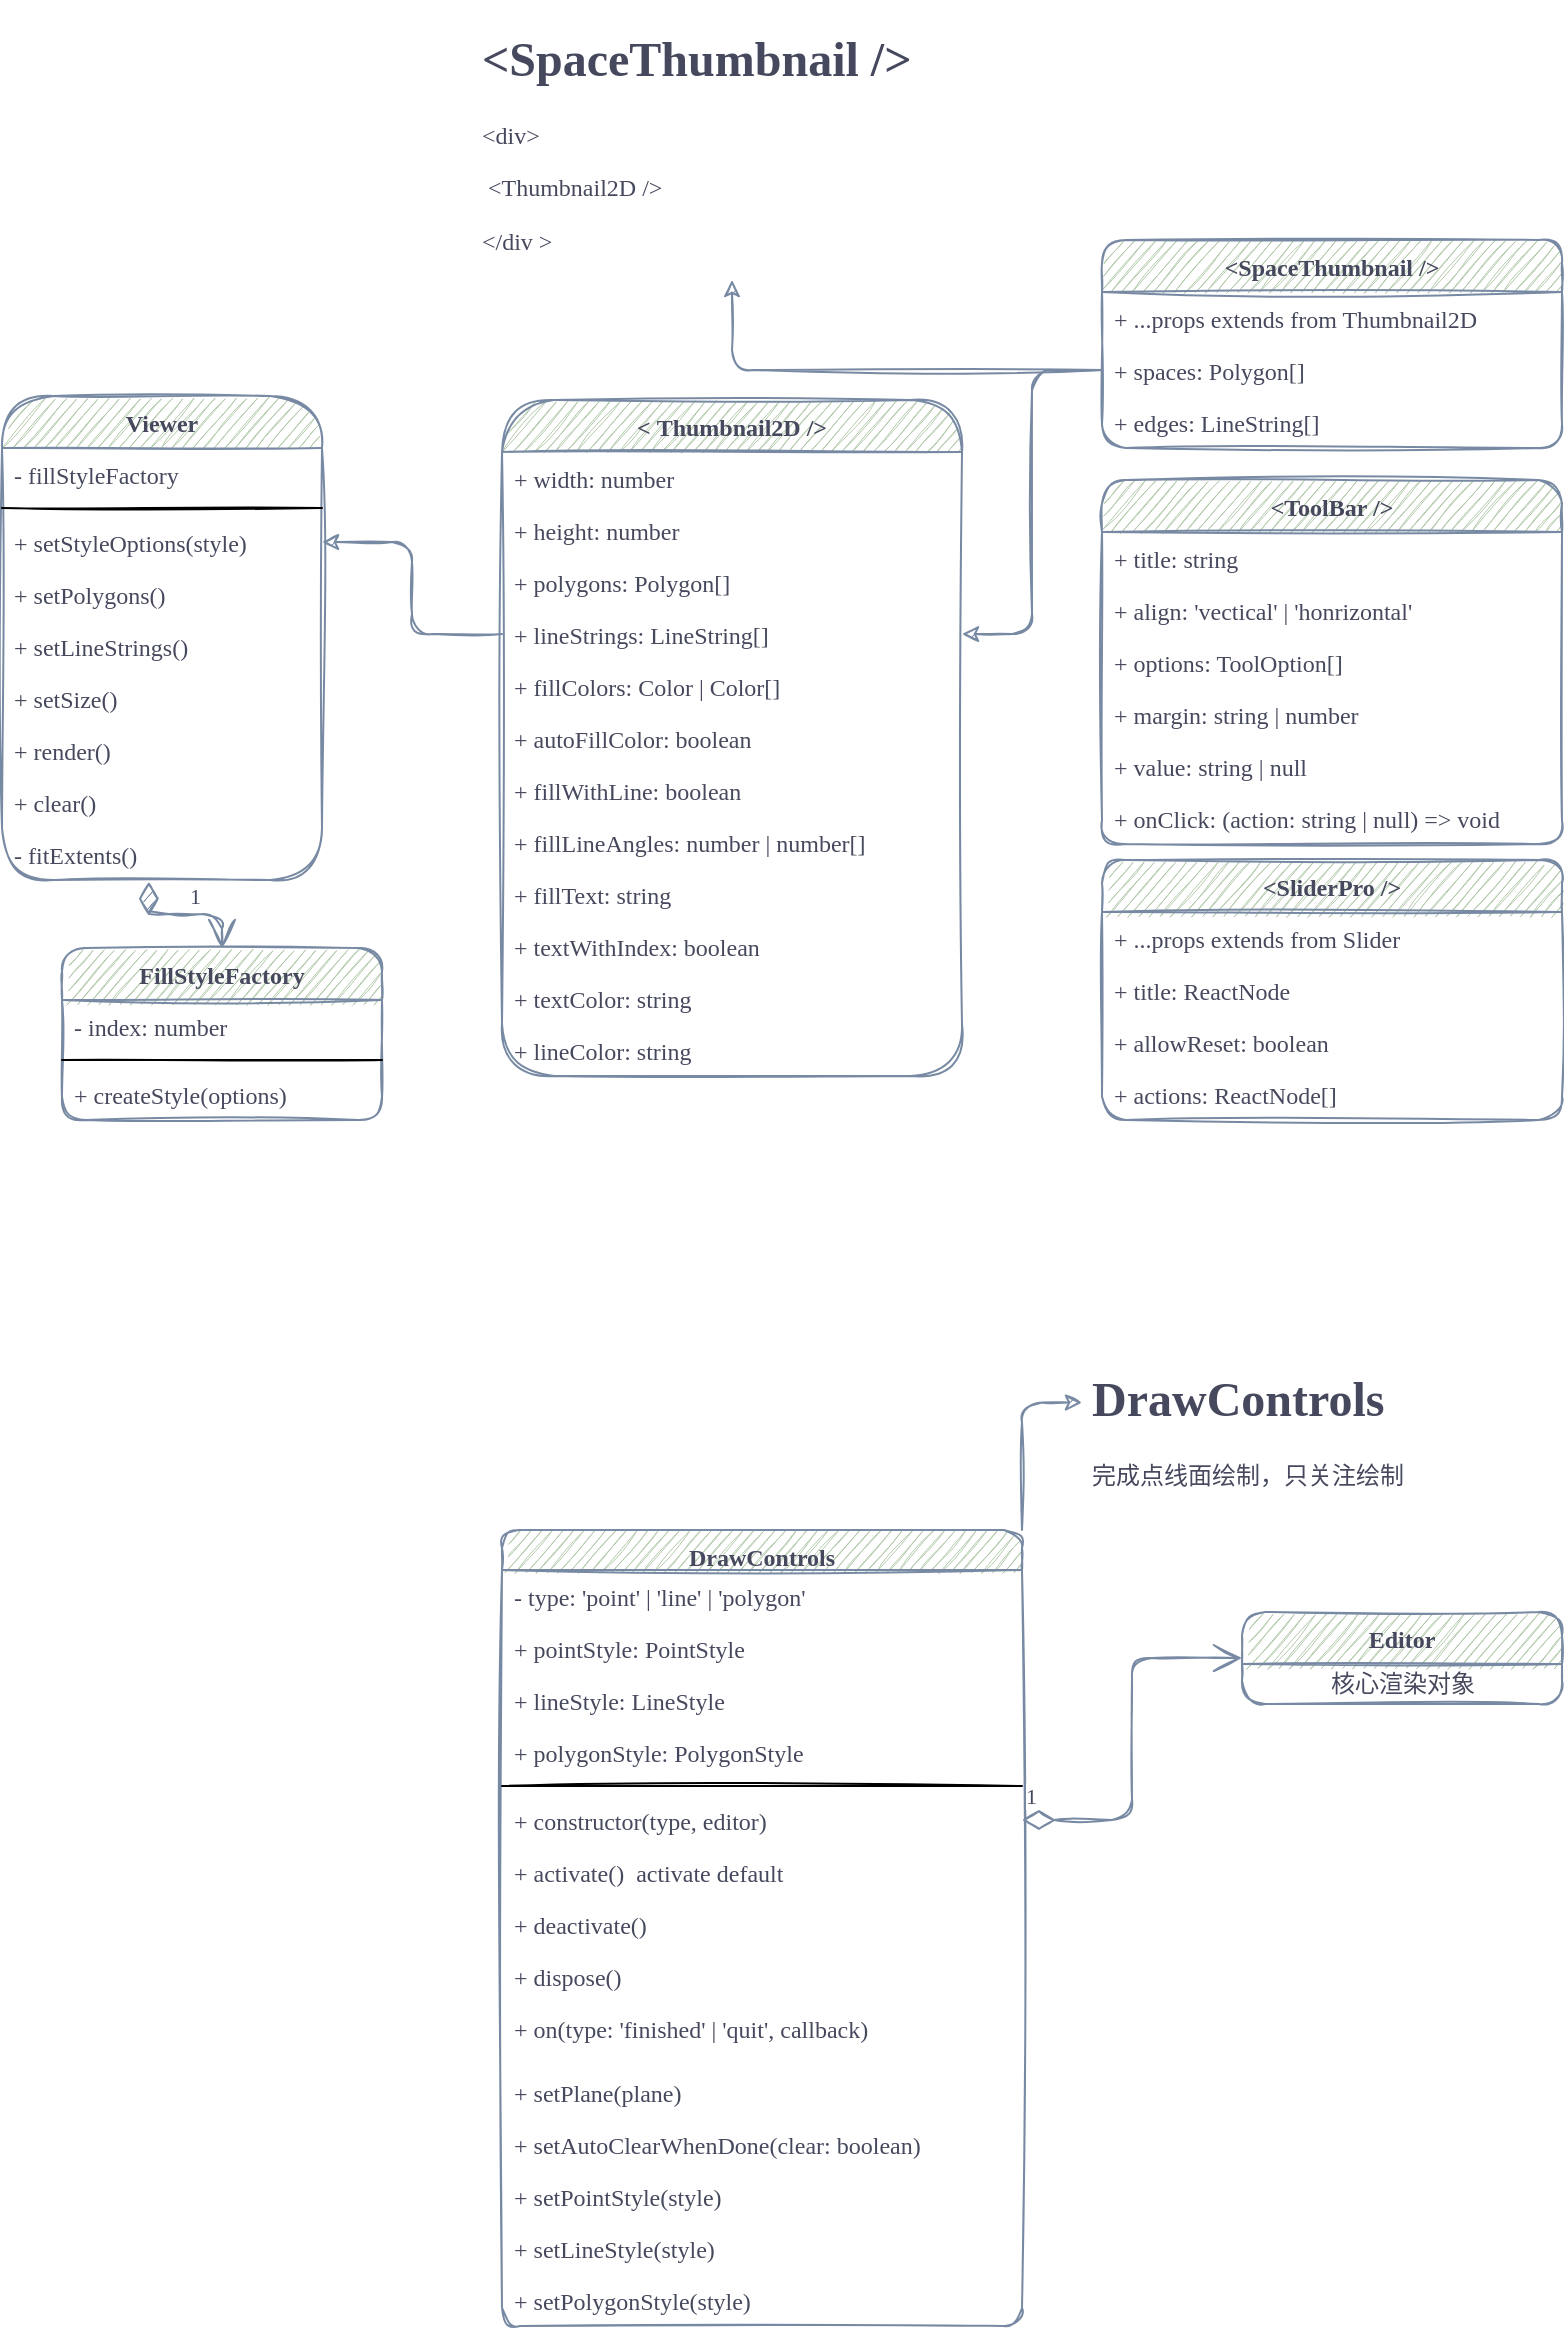 <mxfile version="15.7.3" type="github">
  <diagram id="C5RBs43oDa-KdzZeNtuy" name="Page-1">
    <mxGraphModel dx="4353" dy="2837" grid="1" gridSize="10" guides="1" tooltips="1" connect="1" arrows="1" fold="1" page="0" pageScale="1" pageWidth="827" pageHeight="1169" math="0" shadow="0">
      <root>
        <mxCell id="WIyWlLk6GJQsqaUBKTNV-0" />
        <mxCell id="WIyWlLk6GJQsqaUBKTNV-1" parent="WIyWlLk6GJQsqaUBKTNV-0" />
        <mxCell id="QNAEnEjefIIZLRpEwwWk-42" style="edgeStyle=orthogonalEdgeStyle;curved=0;rounded=1;sketch=1;orthogonalLoop=1;jettySize=auto;html=1;exitX=1;exitY=0;exitDx=0;exitDy=0;entryX=0;entryY=0.25;entryDx=0;entryDy=0;fontFamily=Comic Sans MS;fontColor=#46495D;strokeColor=#788AA3;fillColor=#B2C9AB;" edge="1" parent="WIyWlLk6GJQsqaUBKTNV-1" source="QNAEnEjefIIZLRpEwwWk-37" target="QNAEnEjefIIZLRpEwwWk-41">
          <mxGeometry relative="1" as="geometry" />
        </mxCell>
        <mxCell id="QNAEnEjefIIZLRpEwwWk-37" value="DrawControls" style="swimlane;fontStyle=1;align=center;verticalAlign=top;childLayout=stackLayout;horizontal=1;startSize=20;horizontalStack=0;resizeParent=1;resizeParentMax=0;resizeLast=0;collapsible=1;marginBottom=0;rounded=1;sketch=1;fontFamily=Comic Sans MS;fontColor=#46495D;strokeColor=#788AA3;fillColor=#B2C9AB;" vertex="1" parent="WIyWlLk6GJQsqaUBKTNV-1">
          <mxGeometry x="-900" y="-35" width="260" height="398" as="geometry">
            <mxRectangle x="-420" y="-140" width="70" height="20" as="alternateBounds" />
          </mxGeometry>
        </mxCell>
        <mxCell id="QNAEnEjefIIZLRpEwwWk-38" value="- type: &#39;point&#39; | &#39;line&#39; | &#39;polygon&#39;" style="text;strokeColor=none;fillColor=none;align=left;verticalAlign=top;spacingLeft=4;spacingRight=4;overflow=hidden;rotatable=0;points=[[0,0.5],[1,0.5]];portConstraint=eastwest;rounded=1;sketch=1;fontFamily=Comic Sans MS;fontColor=#46495D;" vertex="1" parent="QNAEnEjefIIZLRpEwwWk-37">
          <mxGeometry y="20" width="260" height="26" as="geometry" />
        </mxCell>
        <mxCell id="QNAEnEjefIIZLRpEwwWk-99" value="+ pointStyle: PointStyle" style="text;strokeColor=none;fillColor=none;align=left;verticalAlign=top;spacingLeft=4;spacingRight=4;overflow=hidden;rotatable=0;points=[[0,0.5],[1,0.5]];portConstraint=eastwest;rounded=1;sketch=1;fontFamily=Comic Sans MS;fontColor=#46495D;" vertex="1" parent="QNAEnEjefIIZLRpEwwWk-37">
          <mxGeometry y="46" width="260" height="26" as="geometry" />
        </mxCell>
        <mxCell id="QNAEnEjefIIZLRpEwwWk-100" value="+ lineStyle: LineStyle" style="text;strokeColor=none;fillColor=none;align=left;verticalAlign=top;spacingLeft=4;spacingRight=4;overflow=hidden;rotatable=0;points=[[0,0.5],[1,0.5]];portConstraint=eastwest;rounded=1;sketch=1;fontFamily=Comic Sans MS;fontColor=#46495D;" vertex="1" parent="QNAEnEjefIIZLRpEwwWk-37">
          <mxGeometry y="72" width="260" height="26" as="geometry" />
        </mxCell>
        <mxCell id="QNAEnEjefIIZLRpEwwWk-101" value="+ polygonStyle: PolygonStyle" style="text;strokeColor=none;fillColor=none;align=left;verticalAlign=top;spacingLeft=4;spacingRight=4;overflow=hidden;rotatable=0;points=[[0,0.5],[1,0.5]];portConstraint=eastwest;rounded=1;sketch=1;fontFamily=Comic Sans MS;fontColor=#46495D;" vertex="1" parent="QNAEnEjefIIZLRpEwwWk-37">
          <mxGeometry y="98" width="260" height="26" as="geometry" />
        </mxCell>
        <mxCell id="QNAEnEjefIIZLRpEwwWk-39" value="" style="line;strokeWidth=1;fillColor=none;align=left;verticalAlign=middle;spacingTop=-1;spacingLeft=3;spacingRight=3;rotatable=0;labelPosition=right;points=[];portConstraint=eastwest;rounded=1;sketch=1;fontFamily=Comic Sans MS;fontColor=#46495D;" vertex="1" parent="QNAEnEjefIIZLRpEwwWk-37">
          <mxGeometry y="124" width="260" height="8" as="geometry" />
        </mxCell>
        <mxCell id="QNAEnEjefIIZLRpEwwWk-48" value="+ constructor(type, editor)" style="text;strokeColor=none;fillColor=none;align=left;verticalAlign=top;spacingLeft=4;spacingRight=4;overflow=hidden;rotatable=0;points=[[0,0.5],[1,0.5]];portConstraint=eastwest;rounded=1;sketch=1;fontFamily=Comic Sans MS;fontColor=#46495D;" vertex="1" parent="QNAEnEjefIIZLRpEwwWk-37">
          <mxGeometry y="132" width="260" height="26" as="geometry" />
        </mxCell>
        <mxCell id="QNAEnEjefIIZLRpEwwWk-40" value="+ activate()  activate default" style="text;strokeColor=none;fillColor=none;align=left;verticalAlign=top;spacingLeft=4;spacingRight=4;overflow=hidden;rotatable=0;points=[[0,0.5],[1,0.5]];portConstraint=eastwest;rounded=1;sketch=1;fontFamily=Comic Sans MS;fontColor=#46495D;" vertex="1" parent="QNAEnEjefIIZLRpEwwWk-37">
          <mxGeometry y="158" width="260" height="26" as="geometry" />
        </mxCell>
        <mxCell id="QNAEnEjefIIZLRpEwwWk-45" value="+ deactivate()" style="text;strokeColor=none;fillColor=none;align=left;verticalAlign=top;spacingLeft=4;spacingRight=4;overflow=hidden;rotatable=0;points=[[0,0.5],[1,0.5]];portConstraint=eastwest;rounded=1;sketch=1;fontFamily=Comic Sans MS;fontColor=#46495D;" vertex="1" parent="QNAEnEjefIIZLRpEwwWk-37">
          <mxGeometry y="184" width="260" height="26" as="geometry" />
        </mxCell>
        <mxCell id="QNAEnEjefIIZLRpEwwWk-47" value="+ dispose()" style="text;strokeColor=none;fillColor=none;align=left;verticalAlign=top;spacingLeft=4;spacingRight=4;overflow=hidden;rotatable=0;points=[[0,0.5],[1,0.5]];portConstraint=eastwest;rounded=1;sketch=1;fontFamily=Comic Sans MS;fontColor=#46495D;" vertex="1" parent="QNAEnEjefIIZLRpEwwWk-37">
          <mxGeometry y="210" width="260" height="26" as="geometry" />
        </mxCell>
        <mxCell id="QNAEnEjefIIZLRpEwwWk-46" value="+ on(type: &#39;finished&#39; | &#39;quit&#39;, callback)" style="text;strokeColor=none;fillColor=none;align=left;verticalAlign=top;spacingLeft=4;spacingRight=4;overflow=hidden;rotatable=0;points=[[0,0.5],[1,0.5]];portConstraint=eastwest;rounded=1;sketch=1;fontFamily=Comic Sans MS;fontColor=#46495D;" vertex="1" parent="QNAEnEjefIIZLRpEwwWk-37">
          <mxGeometry y="236" width="260" height="32" as="geometry" />
        </mxCell>
        <mxCell id="QNAEnEjefIIZLRpEwwWk-92" value="+ setPlane(plane)" style="text;strokeColor=none;fillColor=none;align=left;verticalAlign=top;spacingLeft=4;spacingRight=4;overflow=hidden;rotatable=0;points=[[0,0.5],[1,0.5]];portConstraint=eastwest;rounded=1;sketch=1;fontFamily=Comic Sans MS;fontColor=#46495D;" vertex="1" parent="QNAEnEjefIIZLRpEwwWk-37">
          <mxGeometry y="268" width="260" height="26" as="geometry" />
        </mxCell>
        <mxCell id="QNAEnEjefIIZLRpEwwWk-88" value="+ setAutoClearWhenDone(clear: boolean)" style="text;strokeColor=none;fillColor=none;align=left;verticalAlign=top;spacingLeft=4;spacingRight=4;overflow=hidden;rotatable=0;points=[[0,0.5],[1,0.5]];portConstraint=eastwest;rounded=1;sketch=1;fontFamily=Comic Sans MS;fontColor=#46495D;" vertex="1" parent="QNAEnEjefIIZLRpEwwWk-37">
          <mxGeometry y="294" width="260" height="26" as="geometry" />
        </mxCell>
        <mxCell id="QNAEnEjefIIZLRpEwwWk-89" value="+ setPointStyle(style)" style="text;strokeColor=none;fillColor=none;align=left;verticalAlign=top;spacingLeft=4;spacingRight=4;overflow=hidden;rotatable=0;points=[[0,0.5],[1,0.5]];portConstraint=eastwest;rounded=1;sketch=1;fontFamily=Comic Sans MS;fontColor=#46495D;" vertex="1" parent="QNAEnEjefIIZLRpEwwWk-37">
          <mxGeometry y="320" width="260" height="26" as="geometry" />
        </mxCell>
        <mxCell id="QNAEnEjefIIZLRpEwwWk-90" value="+ setLineStyle(style)" style="text;strokeColor=none;fillColor=none;align=left;verticalAlign=top;spacingLeft=4;spacingRight=4;overflow=hidden;rotatable=0;points=[[0,0.5],[1,0.5]];portConstraint=eastwest;rounded=1;sketch=1;fontFamily=Comic Sans MS;fontColor=#46495D;" vertex="1" parent="QNAEnEjefIIZLRpEwwWk-37">
          <mxGeometry y="346" width="260" height="26" as="geometry" />
        </mxCell>
        <mxCell id="QNAEnEjefIIZLRpEwwWk-91" value="+ setPolygonStyle(style)" style="text;strokeColor=none;fillColor=none;align=left;verticalAlign=top;spacingLeft=4;spacingRight=4;overflow=hidden;rotatable=0;points=[[0,0.5],[1,0.5]];portConstraint=eastwest;rounded=1;sketch=1;fontFamily=Comic Sans MS;fontColor=#46495D;" vertex="1" parent="QNAEnEjefIIZLRpEwwWk-37">
          <mxGeometry y="372" width="260" height="26" as="geometry" />
        </mxCell>
        <mxCell id="QNAEnEjefIIZLRpEwwWk-41" value="&lt;h1&gt;DrawControls&lt;/h1&gt;&lt;p&gt;完成点线面绘制，只关注绘制&lt;/p&gt;" style="text;html=1;strokeColor=none;fillColor=none;spacing=5;spacingTop=-20;whiteSpace=wrap;overflow=hidden;rounded=0;sketch=1;fontFamily=Comic Sans MS;fontColor=#46495D;" vertex="1" parent="WIyWlLk6GJQsqaUBKTNV-1">
          <mxGeometry x="-610" y="-120" width="180" height="85" as="geometry" />
        </mxCell>
        <mxCell id="QNAEnEjefIIZLRpEwwWk-51" value="&lt;h1&gt;&amp;lt;SpaceThumbnail /&amp;gt;&lt;/h1&gt;&lt;p&gt;&lt;span&gt;&amp;lt;div&amp;gt;&lt;/span&gt;&lt;br&gt;&lt;/p&gt;&lt;p&gt;&lt;span&gt;	&lt;/span&gt;&lt;span style=&quot;white-space: pre&quot;&gt;	&lt;/span&gt;&amp;lt;Thumbnail2D /&amp;gt;&lt;br&gt;&lt;/p&gt;&lt;p&gt;&amp;lt;/div &amp;gt;&lt;/p&gt;" style="text;html=1;strokeColor=none;fillColor=none;spacing=5;spacingTop=-20;whiteSpace=wrap;overflow=hidden;rounded=0;sketch=1;fontFamily=Comic Sans MS;fontColor=#46495D;" vertex="1" parent="WIyWlLk6GJQsqaUBKTNV-1">
          <mxGeometry x="-915" y="-790" width="260" height="130" as="geometry" />
        </mxCell>
        <mxCell id="QNAEnEjefIIZLRpEwwWk-57" value="&lt;SpaceThumbnail /&gt;" style="swimlane;fontStyle=1;align=center;verticalAlign=top;childLayout=stackLayout;horizontal=1;startSize=26;horizontalStack=0;resizeParent=1;resizeParentMax=0;resizeLast=0;collapsible=1;marginBottom=0;rounded=1;sketch=1;fontFamily=Comic Sans MS;fontColor=#46495D;strokeColor=#788AA3;fillColor=#B2C9AB;" vertex="1" parent="WIyWlLk6GJQsqaUBKTNV-1">
          <mxGeometry x="-600" y="-680" width="230" height="104" as="geometry" />
        </mxCell>
        <mxCell id="QNAEnEjefIIZLRpEwwWk-144" value="+ ...props extends from Thumbnail2D" style="text;strokeColor=none;fillColor=none;align=left;verticalAlign=top;spacingLeft=4;spacingRight=4;overflow=hidden;rotatable=0;points=[[0,0.5],[1,0.5]];portConstraint=eastwest;rounded=1;sketch=1;fontFamily=Comic Sans MS;fontColor=#46495D;" vertex="1" parent="QNAEnEjefIIZLRpEwwWk-57">
          <mxGeometry y="26" width="230" height="26" as="geometry" />
        </mxCell>
        <mxCell id="QNAEnEjefIIZLRpEwwWk-58" value="+ spaces: Polygon[]" style="text;strokeColor=none;fillColor=none;align=left;verticalAlign=top;spacingLeft=4;spacingRight=4;overflow=hidden;rotatable=0;points=[[0,0.5],[1,0.5]];portConstraint=eastwest;rounded=1;sketch=1;fontFamily=Comic Sans MS;fontColor=#46495D;" vertex="1" parent="QNAEnEjefIIZLRpEwwWk-57">
          <mxGeometry y="52" width="230" height="26" as="geometry" />
        </mxCell>
        <mxCell id="QNAEnEjefIIZLRpEwwWk-61" value="+ edges: LineString[]" style="text;strokeColor=none;fillColor=none;align=left;verticalAlign=top;spacingLeft=4;spacingRight=4;overflow=hidden;rotatable=0;points=[[0,0.5],[1,0.5]];portConstraint=eastwest;rounded=1;sketch=1;fontFamily=Comic Sans MS;fontColor=#46495D;" vertex="1" parent="QNAEnEjefIIZLRpEwwWk-57">
          <mxGeometry y="78" width="230" height="26" as="geometry" />
        </mxCell>
        <mxCell id="QNAEnEjefIIZLRpEwwWk-62" value="&lt; Thumbnail2D /&gt;" style="swimlane;fontStyle=1;align=center;verticalAlign=top;childLayout=stackLayout;horizontal=1;startSize=26;horizontalStack=0;resizeParent=1;resizeParentMax=0;resizeLast=0;collapsible=1;marginBottom=0;rounded=1;sketch=1;fontFamily=Comic Sans MS;fontColor=#46495D;strokeColor=#788AA3;fillColor=#B2C9AB;arcSize=50;" vertex="1" parent="WIyWlLk6GJQsqaUBKTNV-1">
          <mxGeometry x="-900" y="-600" width="230" height="338" as="geometry">
            <mxRectangle x="-900" y="-600" width="140" height="26" as="alternateBounds" />
          </mxGeometry>
        </mxCell>
        <mxCell id="QNAEnEjefIIZLRpEwwWk-63" value="+ width: number" style="text;strokeColor=none;fillColor=none;align=left;verticalAlign=top;spacingLeft=4;spacingRight=4;overflow=hidden;rotatable=0;points=[[0,0.5],[1,0.5]];portConstraint=eastwest;rounded=1;sketch=1;fontFamily=Comic Sans MS;fontColor=#46495D;" vertex="1" parent="QNAEnEjefIIZLRpEwwWk-62">
          <mxGeometry y="26" width="230" height="26" as="geometry" />
        </mxCell>
        <mxCell id="QNAEnEjefIIZLRpEwwWk-64" value="+ height: number" style="text;strokeColor=none;fillColor=none;align=left;verticalAlign=top;spacingLeft=4;spacingRight=4;overflow=hidden;rotatable=0;points=[[0,0.5],[1,0.5]];portConstraint=eastwest;rounded=1;sketch=1;fontFamily=Comic Sans MS;fontColor=#46495D;" vertex="1" parent="QNAEnEjefIIZLRpEwwWk-62">
          <mxGeometry y="52" width="230" height="26" as="geometry" />
        </mxCell>
        <mxCell id="QNAEnEjefIIZLRpEwwWk-66" value="+ polygons: Polygon[]" style="text;strokeColor=none;fillColor=none;align=left;verticalAlign=top;spacingLeft=4;spacingRight=4;overflow=hidden;rotatable=0;points=[[0,0.5],[1,0.5]];portConstraint=eastwest;rounded=1;sketch=1;fontFamily=Comic Sans MS;fontColor=#46495D;" vertex="1" parent="QNAEnEjefIIZLRpEwwWk-62">
          <mxGeometry y="78" width="230" height="26" as="geometry" />
        </mxCell>
        <mxCell id="QNAEnEjefIIZLRpEwwWk-68" value="+ lineStrings: LineString[] " style="text;strokeColor=none;fillColor=none;align=left;verticalAlign=top;spacingLeft=4;spacingRight=4;overflow=hidden;rotatable=0;points=[[0,0.5],[1,0.5]];portConstraint=eastwest;rounded=1;sketch=1;fontFamily=Comic Sans MS;fontColor=#46495D;" vertex="1" parent="QNAEnEjefIIZLRpEwwWk-62">
          <mxGeometry y="104" width="230" height="26" as="geometry" />
        </mxCell>
        <mxCell id="QNAEnEjefIIZLRpEwwWk-67" value="+ fillColors: Color | Color[]" style="text;strokeColor=none;fillColor=none;align=left;verticalAlign=top;spacingLeft=4;spacingRight=4;overflow=hidden;rotatable=0;points=[[0,0.5],[1,0.5]];portConstraint=eastwest;rounded=1;sketch=1;fontFamily=Comic Sans MS;fontColor=#46495D;" vertex="1" parent="QNAEnEjefIIZLRpEwwWk-62">
          <mxGeometry y="130" width="230" height="26" as="geometry" />
        </mxCell>
        <mxCell id="QNAEnEjefIIZLRpEwwWk-69" value="+ autoFillColor: boolean" style="text;strokeColor=none;fillColor=none;align=left;verticalAlign=top;spacingLeft=4;spacingRight=4;overflow=hidden;rotatable=0;points=[[0,0.5],[1,0.5]];portConstraint=eastwest;rounded=1;sketch=1;fontFamily=Comic Sans MS;fontColor=#46495D;" vertex="1" parent="QNAEnEjefIIZLRpEwwWk-62">
          <mxGeometry y="156" width="230" height="26" as="geometry" />
        </mxCell>
        <mxCell id="QNAEnEjefIIZLRpEwwWk-70" value="+ fillWithLine: boolean" style="text;strokeColor=none;fillColor=none;align=left;verticalAlign=top;spacingLeft=4;spacingRight=4;overflow=hidden;rotatable=0;points=[[0,0.5],[1,0.5]];portConstraint=eastwest;rounded=1;sketch=1;fontFamily=Comic Sans MS;fontColor=#46495D;" vertex="1" parent="QNAEnEjefIIZLRpEwwWk-62">
          <mxGeometry y="182" width="230" height="26" as="geometry" />
        </mxCell>
        <mxCell id="QNAEnEjefIIZLRpEwwWk-71" value="+ fillLineAngles: number | number[]" style="text;strokeColor=none;fillColor=none;align=left;verticalAlign=top;spacingLeft=4;spacingRight=4;overflow=hidden;rotatable=0;points=[[0,0.5],[1,0.5]];portConstraint=eastwest;rounded=1;sketch=1;fontFamily=Comic Sans MS;fontColor=#46495D;" vertex="1" parent="QNAEnEjefIIZLRpEwwWk-62">
          <mxGeometry y="208" width="230" height="26" as="geometry" />
        </mxCell>
        <mxCell id="QNAEnEjefIIZLRpEwwWk-78" value="+ fillText: string" style="text;strokeColor=none;fillColor=none;align=left;verticalAlign=top;spacingLeft=4;spacingRight=4;overflow=hidden;rotatable=0;points=[[0,0.5],[1,0.5]];portConstraint=eastwest;rounded=1;sketch=1;fontFamily=Comic Sans MS;fontColor=#46495D;" vertex="1" parent="QNAEnEjefIIZLRpEwwWk-62">
          <mxGeometry y="234" width="230" height="26" as="geometry" />
        </mxCell>
        <mxCell id="QNAEnEjefIIZLRpEwwWk-79" value="+ textWithIndex: boolean" style="text;strokeColor=none;fillColor=none;align=left;verticalAlign=top;spacingLeft=4;spacingRight=4;overflow=hidden;rotatable=0;points=[[0,0.5],[1,0.5]];portConstraint=eastwest;rounded=1;sketch=1;fontFamily=Comic Sans MS;fontColor=#46495D;" vertex="1" parent="QNAEnEjefIIZLRpEwwWk-62">
          <mxGeometry y="260" width="230" height="26" as="geometry" />
        </mxCell>
        <mxCell id="QNAEnEjefIIZLRpEwwWk-142" value="+ textColor: string" style="text;strokeColor=none;fillColor=none;align=left;verticalAlign=top;spacingLeft=4;spacingRight=4;overflow=hidden;rotatable=0;points=[[0,0.5],[1,0.5]];portConstraint=eastwest;rounded=1;sketch=1;fontFamily=Comic Sans MS;fontColor=#46495D;" vertex="1" parent="QNAEnEjefIIZLRpEwwWk-62">
          <mxGeometry y="286" width="230" height="26" as="geometry" />
        </mxCell>
        <mxCell id="QNAEnEjefIIZLRpEwwWk-143" value="+ lineColor: string" style="text;strokeColor=none;fillColor=none;align=left;verticalAlign=top;spacingLeft=4;spacingRight=4;overflow=hidden;rotatable=0;points=[[0,0.5],[1,0.5]];portConstraint=eastwest;rounded=1;sketch=1;fontFamily=Comic Sans MS;fontColor=#46495D;" vertex="1" parent="QNAEnEjefIIZLRpEwwWk-62">
          <mxGeometry y="312" width="230" height="26" as="geometry" />
        </mxCell>
        <mxCell id="QNAEnEjefIIZLRpEwwWk-73" style="edgeStyle=orthogonalEdgeStyle;curved=0;rounded=1;sketch=1;orthogonalLoop=1;jettySize=auto;html=1;exitX=0;exitY=0.5;exitDx=0;exitDy=0;entryX=0.5;entryY=1;entryDx=0;entryDy=0;fontFamily=Comic Sans MS;fontColor=#46495D;strokeColor=#788AA3;fillColor=#B2C9AB;" edge="1" parent="WIyWlLk6GJQsqaUBKTNV-1" source="QNAEnEjefIIZLRpEwwWk-58" target="QNAEnEjefIIZLRpEwwWk-51">
          <mxGeometry relative="1" as="geometry" />
        </mxCell>
        <mxCell id="QNAEnEjefIIZLRpEwwWk-74" style="edgeStyle=orthogonalEdgeStyle;curved=0;rounded=1;sketch=1;orthogonalLoop=1;jettySize=auto;html=1;exitX=0;exitY=0.5;exitDx=0;exitDy=0;entryX=1;entryY=0.5;entryDx=0;entryDy=0;fontFamily=Comic Sans MS;fontColor=#46495D;strokeColor=#788AA3;fillColor=#B2C9AB;" edge="1" parent="WIyWlLk6GJQsqaUBKTNV-1" source="QNAEnEjefIIZLRpEwwWk-58" target="QNAEnEjefIIZLRpEwwWk-68">
          <mxGeometry relative="1" as="geometry" />
        </mxCell>
        <mxCell id="QNAEnEjefIIZLRpEwwWk-75" value="&lt;ToolBar /&gt;" style="swimlane;fontStyle=1;align=center;verticalAlign=top;childLayout=stackLayout;horizontal=1;startSize=26;horizontalStack=0;resizeParent=1;resizeParentMax=0;resizeLast=0;collapsible=1;marginBottom=0;rounded=1;sketch=1;fontFamily=Comic Sans MS;fontColor=#46495D;strokeColor=#788AA3;fillColor=#B2C9AB;" vertex="1" parent="WIyWlLk6GJQsqaUBKTNV-1">
          <mxGeometry x="-600" y="-560" width="230" height="182" as="geometry" />
        </mxCell>
        <mxCell id="QNAEnEjefIIZLRpEwwWk-76" value="+ title: string" style="text;strokeColor=none;fillColor=none;align=left;verticalAlign=top;spacingLeft=4;spacingRight=4;overflow=hidden;rotatable=0;points=[[0,0.5],[1,0.5]];portConstraint=eastwest;rounded=1;sketch=1;fontFamily=Comic Sans MS;fontColor=#46495D;" vertex="1" parent="QNAEnEjefIIZLRpEwwWk-75">
          <mxGeometry y="26" width="230" height="26" as="geometry" />
        </mxCell>
        <mxCell id="QNAEnEjefIIZLRpEwwWk-77" value="+ align: &#39;vectical&#39; | &#39;honrizontal&#39;" style="text;strokeColor=none;fillColor=none;align=left;verticalAlign=top;spacingLeft=4;spacingRight=4;overflow=hidden;rotatable=0;points=[[0,0.5],[1,0.5]];portConstraint=eastwest;rounded=1;sketch=1;fontFamily=Comic Sans MS;fontColor=#46495D;" vertex="1" parent="QNAEnEjefIIZLRpEwwWk-75">
          <mxGeometry y="52" width="230" height="26" as="geometry" />
        </mxCell>
        <mxCell id="QNAEnEjefIIZLRpEwwWk-80" value="+ options: ToolOption[]" style="text;strokeColor=none;fillColor=none;align=left;verticalAlign=top;spacingLeft=4;spacingRight=4;overflow=hidden;rotatable=0;points=[[0,0.5],[1,0.5]];portConstraint=eastwest;rounded=1;sketch=1;fontFamily=Comic Sans MS;fontColor=#46495D;" vertex="1" parent="QNAEnEjefIIZLRpEwwWk-75">
          <mxGeometry y="78" width="230" height="26" as="geometry" />
        </mxCell>
        <mxCell id="QNAEnEjefIIZLRpEwwWk-85" value="+ margin: string | number" style="text;strokeColor=none;fillColor=none;align=left;verticalAlign=top;spacingLeft=4;spacingRight=4;overflow=hidden;rotatable=0;points=[[0,0.5],[1,0.5]];portConstraint=eastwest;rounded=1;sketch=1;fontFamily=Comic Sans MS;fontColor=#46495D;" vertex="1" parent="QNAEnEjefIIZLRpEwwWk-75">
          <mxGeometry y="104" width="230" height="26" as="geometry" />
        </mxCell>
        <mxCell id="QNAEnEjefIIZLRpEwwWk-146" value="+ value: string | null" style="text;strokeColor=none;fillColor=none;align=left;verticalAlign=top;spacingLeft=4;spacingRight=4;overflow=hidden;rotatable=0;points=[[0,0.5],[1,0.5]];portConstraint=eastwest;rounded=1;sketch=1;fontFamily=Comic Sans MS;fontColor=#46495D;" vertex="1" parent="QNAEnEjefIIZLRpEwwWk-75">
          <mxGeometry y="130" width="230" height="26" as="geometry" />
        </mxCell>
        <mxCell id="QNAEnEjefIIZLRpEwwWk-86" value="+ onClick: (action: string | null) =&gt; void" style="text;strokeColor=none;fillColor=none;align=left;verticalAlign=top;spacingLeft=4;spacingRight=4;overflow=hidden;rotatable=0;points=[[0,0.5],[1,0.5]];portConstraint=eastwest;rounded=1;sketch=1;fontFamily=Comic Sans MS;fontColor=#46495D;" vertex="1" parent="QNAEnEjefIIZLRpEwwWk-75">
          <mxGeometry y="156" width="230" height="26" as="geometry" />
        </mxCell>
        <mxCell id="QNAEnEjefIIZLRpEwwWk-81" value="&lt;SliderPro /&gt;" style="swimlane;fontStyle=1;align=center;verticalAlign=top;childLayout=stackLayout;horizontal=1;startSize=26;horizontalStack=0;resizeParent=1;resizeParentMax=0;resizeLast=0;collapsible=1;marginBottom=0;rounded=1;sketch=1;fontFamily=Comic Sans MS;fontColor=#46495D;strokeColor=#788AA3;fillColor=#B2C9AB;" vertex="1" parent="WIyWlLk6GJQsqaUBKTNV-1">
          <mxGeometry x="-600" y="-370" width="230" height="130" as="geometry" />
        </mxCell>
        <mxCell id="QNAEnEjefIIZLRpEwwWk-82" value="+ ...props extends from Slider" style="text;strokeColor=none;fillColor=none;align=left;verticalAlign=top;spacingLeft=4;spacingRight=4;overflow=hidden;rotatable=0;points=[[0,0.5],[1,0.5]];portConstraint=eastwest;rounded=1;sketch=1;fontFamily=Comic Sans MS;fontColor=#46495D;" vertex="1" parent="QNAEnEjefIIZLRpEwwWk-81">
          <mxGeometry y="26" width="230" height="26" as="geometry" />
        </mxCell>
        <mxCell id="QNAEnEjefIIZLRpEwwWk-83" value="+ title: ReactNode" style="text;strokeColor=none;fillColor=none;align=left;verticalAlign=top;spacingLeft=4;spacingRight=4;overflow=hidden;rotatable=0;points=[[0,0.5],[1,0.5]];portConstraint=eastwest;rounded=1;sketch=1;fontFamily=Comic Sans MS;fontColor=#46495D;" vertex="1" parent="QNAEnEjefIIZLRpEwwWk-81">
          <mxGeometry y="52" width="230" height="26" as="geometry" />
        </mxCell>
        <mxCell id="QNAEnEjefIIZLRpEwwWk-84" value="+ allowReset: boolean" style="text;strokeColor=none;fillColor=none;align=left;verticalAlign=top;spacingLeft=4;spacingRight=4;overflow=hidden;rotatable=0;points=[[0,0.5],[1,0.5]];portConstraint=eastwest;rounded=1;sketch=1;fontFamily=Comic Sans MS;fontColor=#46495D;" vertex="1" parent="QNAEnEjefIIZLRpEwwWk-81">
          <mxGeometry y="78" width="230" height="26" as="geometry" />
        </mxCell>
        <mxCell id="QNAEnEjefIIZLRpEwwWk-87" value="+ actions: ReactNode[]" style="text;strokeColor=none;fillColor=none;align=left;verticalAlign=top;spacingLeft=4;spacingRight=4;overflow=hidden;rotatable=0;points=[[0,0.5],[1,0.5]];portConstraint=eastwest;rounded=1;sketch=1;fontFamily=Comic Sans MS;fontColor=#46495D;" vertex="1" parent="QNAEnEjefIIZLRpEwwWk-81">
          <mxGeometry y="104" width="230" height="26" as="geometry" />
        </mxCell>
        <mxCell id="QNAEnEjefIIZLRpEwwWk-93" value="1" style="endArrow=open;html=1;endSize=12;startArrow=diamondThin;startSize=14;startFill=0;edgeStyle=orthogonalEdgeStyle;align=left;verticalAlign=bottom;rounded=1;sketch=1;fontFamily=Comic Sans MS;fontColor=#46495D;strokeColor=#788AA3;fillColor=#B2C9AB;curved=0;exitX=1;exitY=0.5;exitDx=0;exitDy=0;entryX=0;entryY=0.5;entryDx=0;entryDy=0;" edge="1" parent="WIyWlLk6GJQsqaUBKTNV-1" source="QNAEnEjefIIZLRpEwwWk-48" target="QNAEnEjefIIZLRpEwwWk-94">
          <mxGeometry x="-1" y="3" relative="1" as="geometry">
            <mxPoint x="-570" y="20" as="sourcePoint" />
            <mxPoint x="-403.04" y="21.998" as="targetPoint" />
          </mxGeometry>
        </mxCell>
        <mxCell id="QNAEnEjefIIZLRpEwwWk-94" value="Editor" style="swimlane;fontStyle=1;align=center;verticalAlign=top;childLayout=stackLayout;horizontal=1;startSize=26;horizontalStack=0;resizeParent=1;resizeParentMax=0;resizeLast=0;collapsible=1;marginBottom=0;rounded=1;sketch=1;fontFamily=Comic Sans MS;fontColor=#46495D;strokeColor=#788AA3;fillColor=#B2C9AB;" vertex="1" parent="WIyWlLk6GJQsqaUBKTNV-1">
          <mxGeometry x="-530" y="6" width="160" height="46" as="geometry" />
        </mxCell>
        <mxCell id="QNAEnEjefIIZLRpEwwWk-98" value="核心渲染对象" style="text;html=1;align=center;verticalAlign=middle;resizable=0;points=[];autosize=1;strokeColor=none;fillColor=none;fontFamily=Comic Sans MS;fontColor=#46495D;" vertex="1" parent="QNAEnEjefIIZLRpEwwWk-94">
          <mxGeometry y="26" width="160" height="20" as="geometry" />
        </mxCell>
        <mxCell id="QNAEnEjefIIZLRpEwwWk-121" value="Viewer" style="swimlane;fontStyle=1;align=center;verticalAlign=top;childLayout=stackLayout;horizontal=1;startSize=26;horizontalStack=0;resizeParent=1;resizeParentMax=0;resizeLast=0;collapsible=1;marginBottom=0;rounded=1;sketch=1;fontFamily=Comic Sans MS;fontColor=#46495D;strokeColor=#788AA3;fillColor=#B2C9AB;arcSize=50;" vertex="1" parent="WIyWlLk6GJQsqaUBKTNV-1">
          <mxGeometry x="-1150" y="-602" width="160" height="242" as="geometry" />
        </mxCell>
        <mxCell id="QNAEnEjefIIZLRpEwwWk-122" value="- fillStyleFactory" style="text;strokeColor=none;fillColor=none;align=left;verticalAlign=top;spacingLeft=4;spacingRight=4;overflow=hidden;rotatable=0;points=[[0,0.5],[1,0.5]];portConstraint=eastwest;rounded=1;sketch=1;fontFamily=Comic Sans MS;fontColor=#46495D;" vertex="1" parent="QNAEnEjefIIZLRpEwwWk-121">
          <mxGeometry y="26" width="160" height="26" as="geometry" />
        </mxCell>
        <mxCell id="QNAEnEjefIIZLRpEwwWk-123" value="" style="line;strokeWidth=1;fillColor=none;align=left;verticalAlign=middle;spacingTop=-1;spacingLeft=3;spacingRight=3;rotatable=0;labelPosition=right;points=[];portConstraint=eastwest;rounded=1;sketch=1;fontFamily=Comic Sans MS;fontColor=#46495D;" vertex="1" parent="QNAEnEjefIIZLRpEwwWk-121">
          <mxGeometry y="52" width="160" height="8" as="geometry" />
        </mxCell>
        <mxCell id="QNAEnEjefIIZLRpEwwWk-124" value="+ setStyleOptions(style)" style="text;strokeColor=none;fillColor=none;align=left;verticalAlign=top;spacingLeft=4;spacingRight=4;overflow=hidden;rotatable=0;points=[[0,0.5],[1,0.5]];portConstraint=eastwest;rounded=1;sketch=1;fontFamily=Comic Sans MS;fontColor=#46495D;" vertex="1" parent="QNAEnEjefIIZLRpEwwWk-121">
          <mxGeometry y="60" width="160" height="26" as="geometry" />
        </mxCell>
        <mxCell id="QNAEnEjefIIZLRpEwwWk-129" value="+ setPolygons()" style="text;strokeColor=none;fillColor=none;align=left;verticalAlign=top;spacingLeft=4;spacingRight=4;overflow=hidden;rotatable=0;points=[[0,0.5],[1,0.5]];portConstraint=eastwest;rounded=1;sketch=1;fontFamily=Comic Sans MS;fontColor=#46495D;" vertex="1" parent="QNAEnEjefIIZLRpEwwWk-121">
          <mxGeometry y="86" width="160" height="26" as="geometry" />
        </mxCell>
        <mxCell id="QNAEnEjefIIZLRpEwwWk-145" value="+ setLineStrings()" style="text;strokeColor=none;fillColor=none;align=left;verticalAlign=top;spacingLeft=4;spacingRight=4;overflow=hidden;rotatable=0;points=[[0,0.5],[1,0.5]];portConstraint=eastwest;rounded=1;sketch=1;fontFamily=Comic Sans MS;fontColor=#46495D;" vertex="1" parent="QNAEnEjefIIZLRpEwwWk-121">
          <mxGeometry y="112" width="160" height="26" as="geometry" />
        </mxCell>
        <mxCell id="QNAEnEjefIIZLRpEwwWk-130" value="+ setSize()" style="text;strokeColor=none;fillColor=none;align=left;verticalAlign=top;spacingLeft=4;spacingRight=4;overflow=hidden;rotatable=0;points=[[0,0.5],[1,0.5]];portConstraint=eastwest;rounded=1;sketch=1;fontFamily=Comic Sans MS;fontColor=#46495D;" vertex="1" parent="QNAEnEjefIIZLRpEwwWk-121">
          <mxGeometry y="138" width="160" height="26" as="geometry" />
        </mxCell>
        <mxCell id="QNAEnEjefIIZLRpEwwWk-131" value="+ render()" style="text;strokeColor=none;fillColor=none;align=left;verticalAlign=top;spacingLeft=4;spacingRight=4;overflow=hidden;rotatable=0;points=[[0,0.5],[1,0.5]];portConstraint=eastwest;rounded=1;sketch=1;fontFamily=Comic Sans MS;fontColor=#46495D;" vertex="1" parent="QNAEnEjefIIZLRpEwwWk-121">
          <mxGeometry y="164" width="160" height="26" as="geometry" />
        </mxCell>
        <mxCell id="QNAEnEjefIIZLRpEwwWk-132" value="+ clear()" style="text;strokeColor=none;fillColor=none;align=left;verticalAlign=top;spacingLeft=4;spacingRight=4;overflow=hidden;rotatable=0;points=[[0,0.5],[1,0.5]];portConstraint=eastwest;rounded=1;sketch=1;fontFamily=Comic Sans MS;fontColor=#46495D;" vertex="1" parent="QNAEnEjefIIZLRpEwwWk-121">
          <mxGeometry y="190" width="160" height="26" as="geometry" />
        </mxCell>
        <mxCell id="QNAEnEjefIIZLRpEwwWk-133" value="- fitExtents()" style="text;strokeColor=none;fillColor=none;align=left;verticalAlign=top;spacingLeft=4;spacingRight=4;overflow=hidden;rotatable=0;points=[[0,0.5],[1,0.5]];portConstraint=eastwest;rounded=1;sketch=1;fontFamily=Comic Sans MS;fontColor=#46495D;" vertex="1" parent="QNAEnEjefIIZLRpEwwWk-121">
          <mxGeometry y="216" width="160" height="26" as="geometry" />
        </mxCell>
        <mxCell id="QNAEnEjefIIZLRpEwwWk-128" value="" style="edgeStyle=orthogonalEdgeStyle;curved=0;rounded=1;sketch=1;orthogonalLoop=1;jettySize=auto;html=1;fontFamily=Comic Sans MS;fontColor=#46495D;strokeColor=#788AA3;fillColor=#B2C9AB;" edge="1" parent="WIyWlLk6GJQsqaUBKTNV-1" source="QNAEnEjefIIZLRpEwwWk-68" target="QNAEnEjefIIZLRpEwwWk-124">
          <mxGeometry relative="1" as="geometry" />
        </mxCell>
        <mxCell id="QNAEnEjefIIZLRpEwwWk-134" value="FillStyleFactory" style="swimlane;fontStyle=1;align=center;verticalAlign=top;childLayout=stackLayout;horizontal=1;startSize=26;horizontalStack=0;resizeParent=1;resizeParentMax=0;resizeLast=0;collapsible=1;marginBottom=0;rounded=1;sketch=1;fontFamily=Comic Sans MS;fontColor=#46495D;strokeColor=#788AA3;fillColor=#B2C9AB;" vertex="1" parent="WIyWlLk6GJQsqaUBKTNV-1">
          <mxGeometry x="-1120" y="-326" width="160" height="86" as="geometry" />
        </mxCell>
        <mxCell id="QNAEnEjefIIZLRpEwwWk-135" value="- index: number" style="text;strokeColor=none;fillColor=none;align=left;verticalAlign=top;spacingLeft=4;spacingRight=4;overflow=hidden;rotatable=0;points=[[0,0.5],[1,0.5]];portConstraint=eastwest;rounded=1;sketch=1;fontFamily=Comic Sans MS;fontColor=#46495D;" vertex="1" parent="QNAEnEjefIIZLRpEwwWk-134">
          <mxGeometry y="26" width="160" height="26" as="geometry" />
        </mxCell>
        <mxCell id="QNAEnEjefIIZLRpEwwWk-136" value="" style="line;strokeWidth=1;fillColor=none;align=left;verticalAlign=middle;spacingTop=-1;spacingLeft=3;spacingRight=3;rotatable=0;labelPosition=right;points=[];portConstraint=eastwest;rounded=1;sketch=1;fontFamily=Comic Sans MS;fontColor=#46495D;" vertex="1" parent="QNAEnEjefIIZLRpEwwWk-134">
          <mxGeometry y="52" width="160" height="8" as="geometry" />
        </mxCell>
        <mxCell id="QNAEnEjefIIZLRpEwwWk-137" value="+ createStyle(options)" style="text;strokeColor=none;fillColor=none;align=left;verticalAlign=top;spacingLeft=4;spacingRight=4;overflow=hidden;rotatable=0;points=[[0,0.5],[1,0.5]];portConstraint=eastwest;rounded=1;sketch=1;fontFamily=Comic Sans MS;fontColor=#46495D;" vertex="1" parent="QNAEnEjefIIZLRpEwwWk-134">
          <mxGeometry y="60" width="160" height="26" as="geometry" />
        </mxCell>
        <mxCell id="QNAEnEjefIIZLRpEwwWk-141" value="1" style="endArrow=open;html=1;endSize=12;startArrow=diamondThin;startSize=14;startFill=1;edgeStyle=orthogonalEdgeStyle;align=left;verticalAlign=bottom;rounded=1;sketch=1;fontFamily=Comic Sans MS;fontColor=#46495D;strokeColor=#788AA3;fillColor=#B2C9AB;curved=0;entryX=0.5;entryY=0;entryDx=0;entryDy=0;exitX=0.459;exitY=1.034;exitDx=0;exitDy=0;exitPerimeter=0;" edge="1" parent="WIyWlLk6GJQsqaUBKTNV-1" source="QNAEnEjefIIZLRpEwwWk-133" target="QNAEnEjefIIZLRpEwwWk-134">
          <mxGeometry relative="1" as="geometry">
            <mxPoint x="-1100" y="-340" as="sourcePoint" />
            <mxPoint x="-1010" y="-340" as="targetPoint" />
          </mxGeometry>
        </mxCell>
      </root>
    </mxGraphModel>
  </diagram>
</mxfile>
